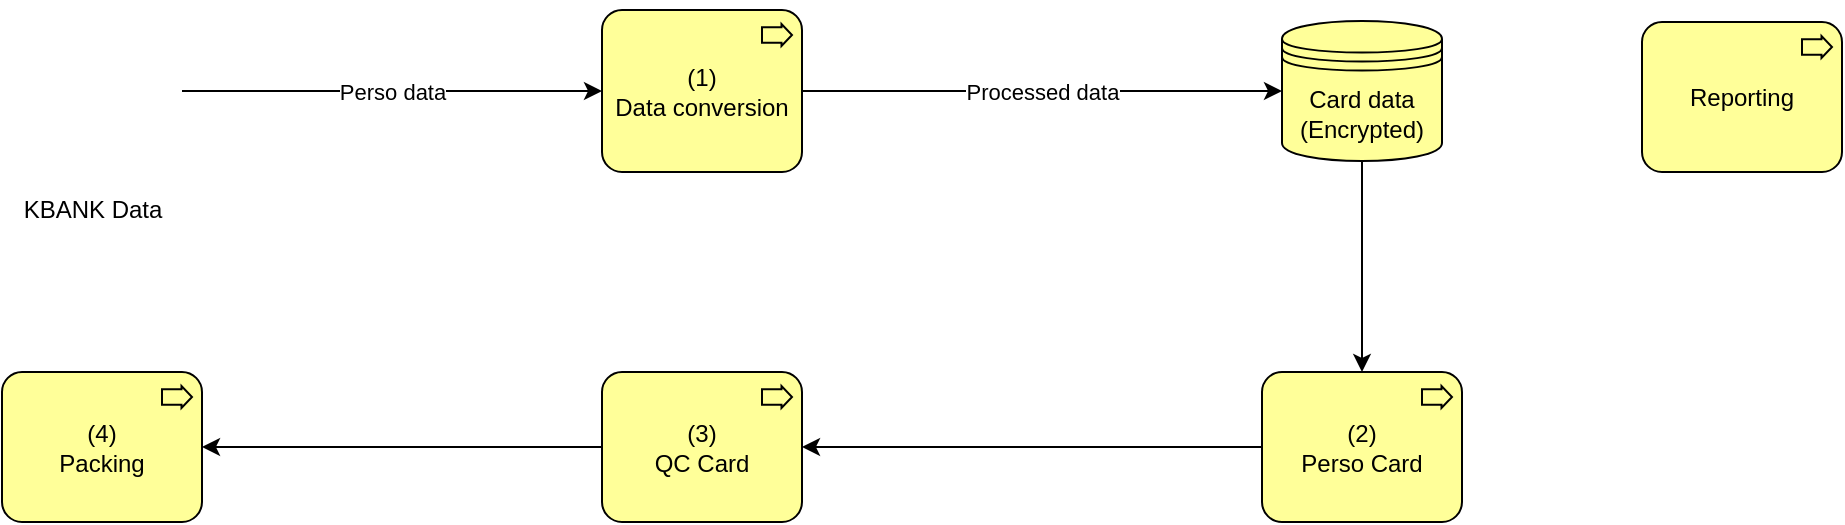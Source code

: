 <mxfile version="20.5.3" type="github">
  <diagram id="wc-A6Sfrnum5uIk4BeKL" name="หน้า-1">
    <mxGraphModel dx="1278" dy="556" grid="1" gridSize="10" guides="1" tooltips="1" connect="1" arrows="1" fold="1" page="1" pageScale="1" pageWidth="827" pageHeight="1169" math="0" shadow="0">
      <root>
        <mxCell id="0" />
        <mxCell id="1" parent="0" />
        <mxCell id="qd-2hAMW60egTf8o3CjC-6" value="Perso data" style="edgeStyle=orthogonalEdgeStyle;rounded=0;orthogonalLoop=1;jettySize=auto;html=1;entryX=0;entryY=0.5;entryDx=0;entryDy=0;entryPerimeter=0;" edge="1" parent="1" source="qd-2hAMW60egTf8o3CjC-3" target="qd-2hAMW60egTf8o3CjC-5">
          <mxGeometry relative="1" as="geometry" />
        </mxCell>
        <mxCell id="qd-2hAMW60egTf8o3CjC-3" value="KBANK Data" style="shape=image;html=1;verticalAlign=top;verticalLabelPosition=bottom;labelBackgroundColor=#ffffff;imageAspect=0;aspect=fixed;image=https://cdn2.iconfinder.com/data/icons/whcompare-servers-web-hosting/50/sftp-128.png" vertex="1" parent="1">
          <mxGeometry x="70" y="64.5" width="90" height="90" as="geometry" />
        </mxCell>
        <mxCell id="qd-2hAMW60egTf8o3CjC-12" value="Processed data" style="edgeStyle=orthogonalEdgeStyle;rounded=0;orthogonalLoop=1;jettySize=auto;html=1;entryX=0;entryY=0.5;entryDx=0;entryDy=0;" edge="1" parent="1" source="qd-2hAMW60egTf8o3CjC-5" target="qd-2hAMW60egTf8o3CjC-11">
          <mxGeometry relative="1" as="geometry" />
        </mxCell>
        <mxCell id="qd-2hAMW60egTf8o3CjC-5" value="&lt;div&gt;(1)&lt;/div&gt;&lt;div&gt;Data conversion&lt;/div&gt;" style="html=1;outlineConnect=0;whiteSpace=wrap;fillColor=#ffff99;shape=mxgraph.archimate.business;busType=process" vertex="1" parent="1">
          <mxGeometry x="370" y="69" width="100" height="81" as="geometry" />
        </mxCell>
        <mxCell id="qd-2hAMW60egTf8o3CjC-7" value="Reporting" style="html=1;outlineConnect=0;whiteSpace=wrap;fillColor=#ffff99;shape=mxgraph.archimate.business;busType=process" vertex="1" parent="1">
          <mxGeometry x="890" y="75" width="100" height="75" as="geometry" />
        </mxCell>
        <mxCell id="qd-2hAMW60egTf8o3CjC-16" style="edgeStyle=orthogonalEdgeStyle;rounded=0;orthogonalLoop=1;jettySize=auto;html=1;" edge="1" parent="1" source="qd-2hAMW60egTf8o3CjC-8" target="qd-2hAMW60egTf8o3CjC-9">
          <mxGeometry relative="1" as="geometry" />
        </mxCell>
        <mxCell id="qd-2hAMW60egTf8o3CjC-8" value="&lt;div&gt;(2)&lt;/div&gt;&lt;div&gt;Perso Card&lt;/div&gt;" style="html=1;outlineConnect=0;whiteSpace=wrap;fillColor=#ffff99;shape=mxgraph.archimate.business;busType=process" vertex="1" parent="1">
          <mxGeometry x="700" y="250" width="100" height="75" as="geometry" />
        </mxCell>
        <mxCell id="qd-2hAMW60egTf8o3CjC-19" style="edgeStyle=orthogonalEdgeStyle;rounded=0;orthogonalLoop=1;jettySize=auto;html=1;entryX=1;entryY=0.5;entryDx=0;entryDy=0;entryPerimeter=0;" edge="1" parent="1" source="qd-2hAMW60egTf8o3CjC-9" target="qd-2hAMW60egTf8o3CjC-10">
          <mxGeometry relative="1" as="geometry" />
        </mxCell>
        <mxCell id="qd-2hAMW60egTf8o3CjC-9" value="&lt;div&gt;(3)&lt;/div&gt;&lt;div&gt;QC Card&lt;/div&gt;" style="html=1;outlineConnect=0;whiteSpace=wrap;fillColor=#ffff99;shape=mxgraph.archimate.business;busType=process" vertex="1" parent="1">
          <mxGeometry x="370" y="250" width="100" height="75" as="geometry" />
        </mxCell>
        <mxCell id="qd-2hAMW60egTf8o3CjC-10" value="&lt;div&gt;(4)&lt;/div&gt;&lt;div&gt;Packing&lt;/div&gt;" style="html=1;outlineConnect=0;whiteSpace=wrap;fillColor=#ffff99;shape=mxgraph.archimate.business;busType=process" vertex="1" parent="1">
          <mxGeometry x="70" y="250" width="100" height="75" as="geometry" />
        </mxCell>
        <mxCell id="qd-2hAMW60egTf8o3CjC-15" style="edgeStyle=orthogonalEdgeStyle;rounded=0;orthogonalLoop=1;jettySize=auto;html=1;" edge="1" parent="1" source="qd-2hAMW60egTf8o3CjC-11" target="qd-2hAMW60egTf8o3CjC-8">
          <mxGeometry relative="1" as="geometry" />
        </mxCell>
        <mxCell id="qd-2hAMW60egTf8o3CjC-11" value="&lt;div&gt;Card data&lt;/div&gt;&lt;div&gt;(Encrypted)&lt;br&gt;&lt;/div&gt;" style="shape=datastore;whiteSpace=wrap;html=1;fillColor=#FFFF99;" vertex="1" parent="1">
          <mxGeometry x="710" y="74.5" width="80" height="70" as="geometry" />
        </mxCell>
      </root>
    </mxGraphModel>
  </diagram>
</mxfile>

